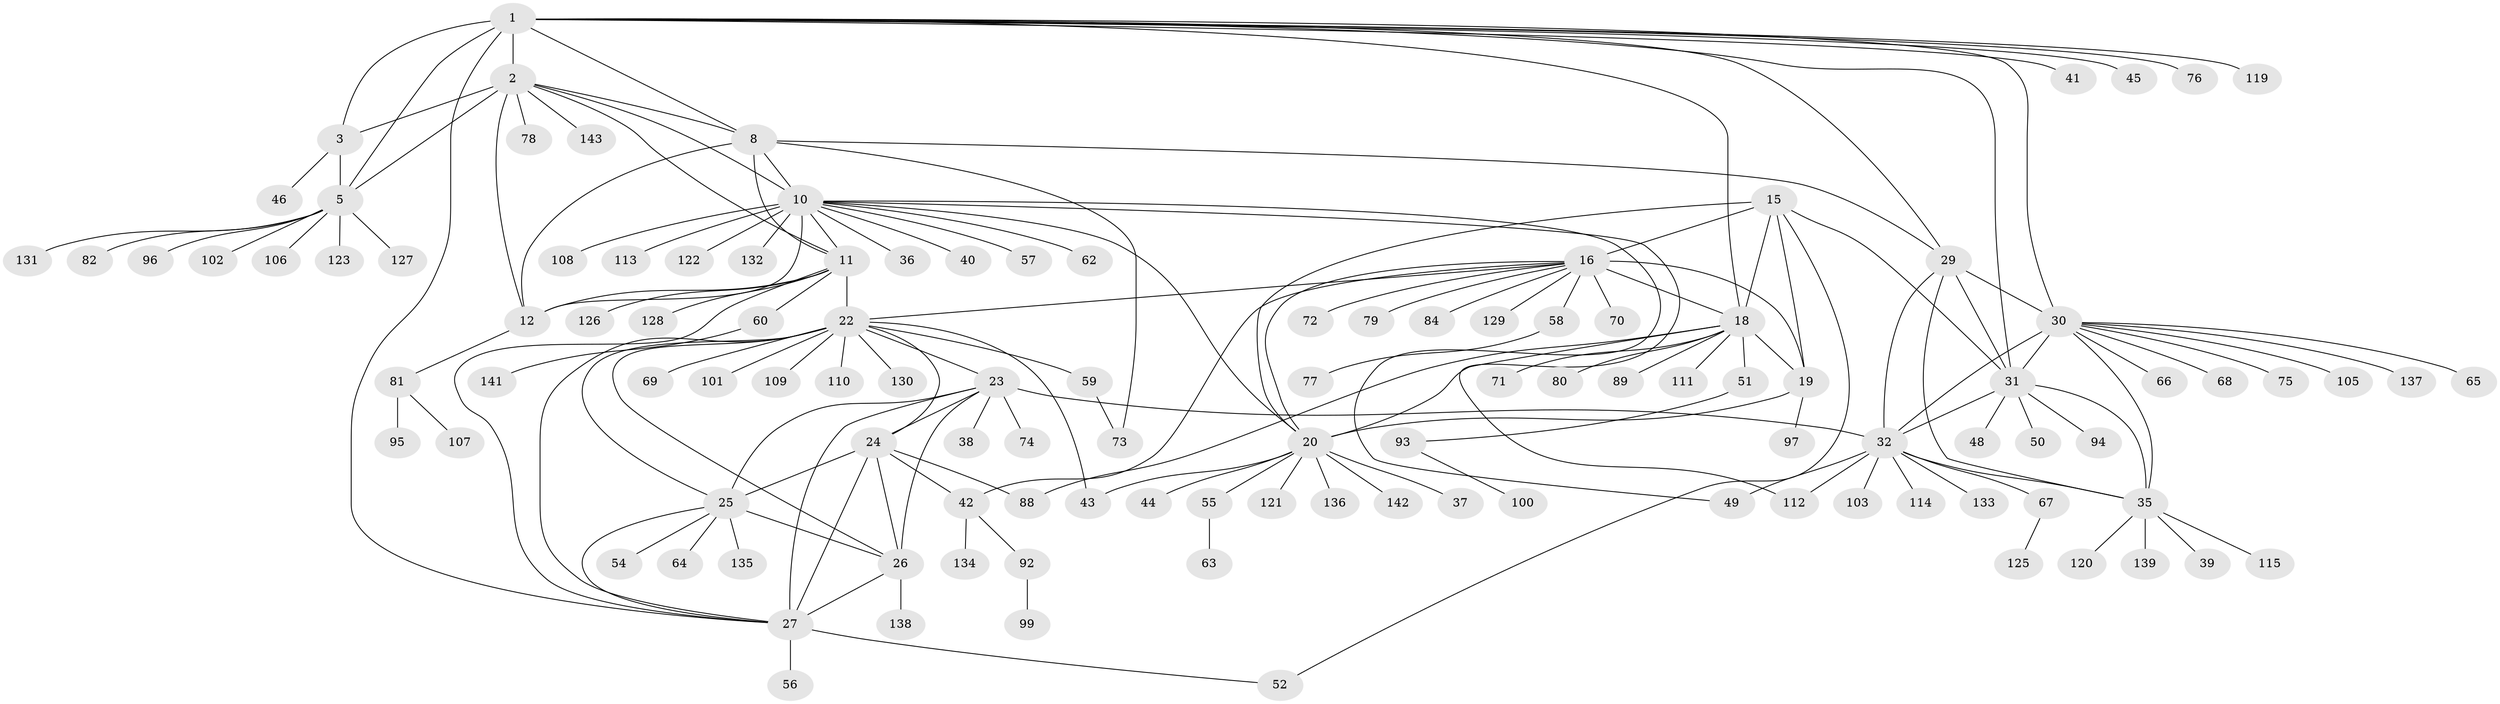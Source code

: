 // Generated by graph-tools (version 1.1) at 2025/52/02/27/25 19:52:21]
// undirected, 116 vertices, 163 edges
graph export_dot {
graph [start="1"]
  node [color=gray90,style=filled];
  1 [super="+7"];
  2 [super="+9"];
  3 [super="+4"];
  5 [super="+6"];
  8 [super="+87"];
  10 [super="+13"];
  11 [super="+98"];
  12 [super="+14"];
  15 [super="+117"];
  16 [super="+17"];
  18 [super="+21"];
  19;
  20 [super="+140"];
  22 [super="+61"];
  23 [super="+28"];
  24;
  25 [super="+124"];
  26;
  27 [super="+53"];
  29 [super="+86"];
  30 [super="+33"];
  31 [super="+90"];
  32 [super="+34"];
  35 [super="+116"];
  36;
  37;
  38;
  39;
  40;
  41 [super="+83"];
  42 [super="+47"];
  43;
  44;
  45;
  46;
  48;
  49;
  50;
  51 [super="+118"];
  52;
  54;
  55;
  56;
  57;
  58 [super="+91"];
  59;
  60 [super="+85"];
  62;
  63;
  64;
  65;
  66;
  67;
  68;
  69;
  70;
  71;
  72;
  73;
  74;
  75;
  76;
  77;
  78;
  79;
  80;
  81;
  82;
  84 [super="+104"];
  88;
  89;
  92;
  93;
  94;
  95;
  96;
  97;
  99;
  100;
  101;
  102;
  103;
  105;
  106;
  107;
  108;
  109;
  110;
  111;
  112;
  113;
  114;
  115;
  119;
  120;
  121;
  122;
  123;
  125;
  126;
  127;
  128;
  129;
  130;
  131;
  132;
  133;
  134;
  135;
  136;
  137;
  138;
  139;
  141;
  142;
  143;
  1 -- 2 [weight=2];
  1 -- 3 [weight=4];
  1 -- 5 [weight=4];
  1 -- 30;
  1 -- 119;
  1 -- 41;
  1 -- 76;
  1 -- 45;
  1 -- 27;
  1 -- 8;
  1 -- 18;
  1 -- 31;
  1 -- 29;
  2 -- 3 [weight=2];
  2 -- 5 [weight=2];
  2 -- 78;
  2 -- 8;
  2 -- 10 [weight=2];
  2 -- 11;
  2 -- 12 [weight=2];
  2 -- 143;
  3 -- 5 [weight=4];
  3 -- 46;
  5 -- 82;
  5 -- 96;
  5 -- 102;
  5 -- 131;
  5 -- 106;
  5 -- 123;
  5 -- 127;
  8 -- 10 [weight=2];
  8 -- 11;
  8 -- 12 [weight=2];
  8 -- 29;
  8 -- 73;
  10 -- 11 [weight=2];
  10 -- 12 [weight=4];
  10 -- 20;
  10 -- 36;
  10 -- 40;
  10 -- 49;
  10 -- 62;
  10 -- 108;
  10 -- 113;
  10 -- 132;
  10 -- 112;
  10 -- 57;
  10 -- 122;
  11 -- 12 [weight=2];
  11 -- 22;
  11 -- 60;
  11 -- 128;
  11 -- 126;
  11 -- 27;
  12 -- 81;
  15 -- 16 [weight=2];
  15 -- 18 [weight=2];
  15 -- 19;
  15 -- 20;
  15 -- 31;
  15 -- 52;
  16 -- 18 [weight=4];
  16 -- 19 [weight=2];
  16 -- 20 [weight=2];
  16 -- 22;
  16 -- 42;
  16 -- 58;
  16 -- 72;
  16 -- 129;
  16 -- 70;
  16 -- 79;
  16 -- 84;
  18 -- 19 [weight=2];
  18 -- 20 [weight=2];
  18 -- 51;
  18 -- 80;
  18 -- 71;
  18 -- 111;
  18 -- 88;
  18 -- 89;
  19 -- 20;
  19 -- 97;
  20 -- 37;
  20 -- 43;
  20 -- 44;
  20 -- 55;
  20 -- 121;
  20 -- 136;
  20 -- 142;
  22 -- 23 [weight=2];
  22 -- 24;
  22 -- 25;
  22 -- 26;
  22 -- 27;
  22 -- 43;
  22 -- 59;
  22 -- 69;
  22 -- 101;
  22 -- 109;
  22 -- 110;
  22 -- 130;
  23 -- 24 [weight=2];
  23 -- 25 [weight=2];
  23 -- 26 [weight=2];
  23 -- 27 [weight=2];
  23 -- 74;
  23 -- 38;
  23 -- 32;
  24 -- 25;
  24 -- 26;
  24 -- 27;
  24 -- 42;
  24 -- 88;
  25 -- 26;
  25 -- 27;
  25 -- 54;
  25 -- 64;
  25 -- 135;
  26 -- 27;
  26 -- 138;
  27 -- 52;
  27 -- 56;
  29 -- 30 [weight=2];
  29 -- 31;
  29 -- 32 [weight=2];
  29 -- 35;
  30 -- 31 [weight=2];
  30 -- 32 [weight=4];
  30 -- 35 [weight=2];
  30 -- 105;
  30 -- 65;
  30 -- 66;
  30 -- 68;
  30 -- 137;
  30 -- 75;
  31 -- 32 [weight=2];
  31 -- 35;
  31 -- 48;
  31 -- 50;
  31 -- 94;
  32 -- 35 [weight=2];
  32 -- 67;
  32 -- 114;
  32 -- 133;
  32 -- 103;
  32 -- 112;
  32 -- 49;
  35 -- 39;
  35 -- 115;
  35 -- 120;
  35 -- 139;
  42 -- 92;
  42 -- 134;
  51 -- 93;
  55 -- 63;
  58 -- 77;
  59 -- 73;
  60 -- 141;
  67 -- 125;
  81 -- 95;
  81 -- 107;
  92 -- 99;
  93 -- 100;
}
